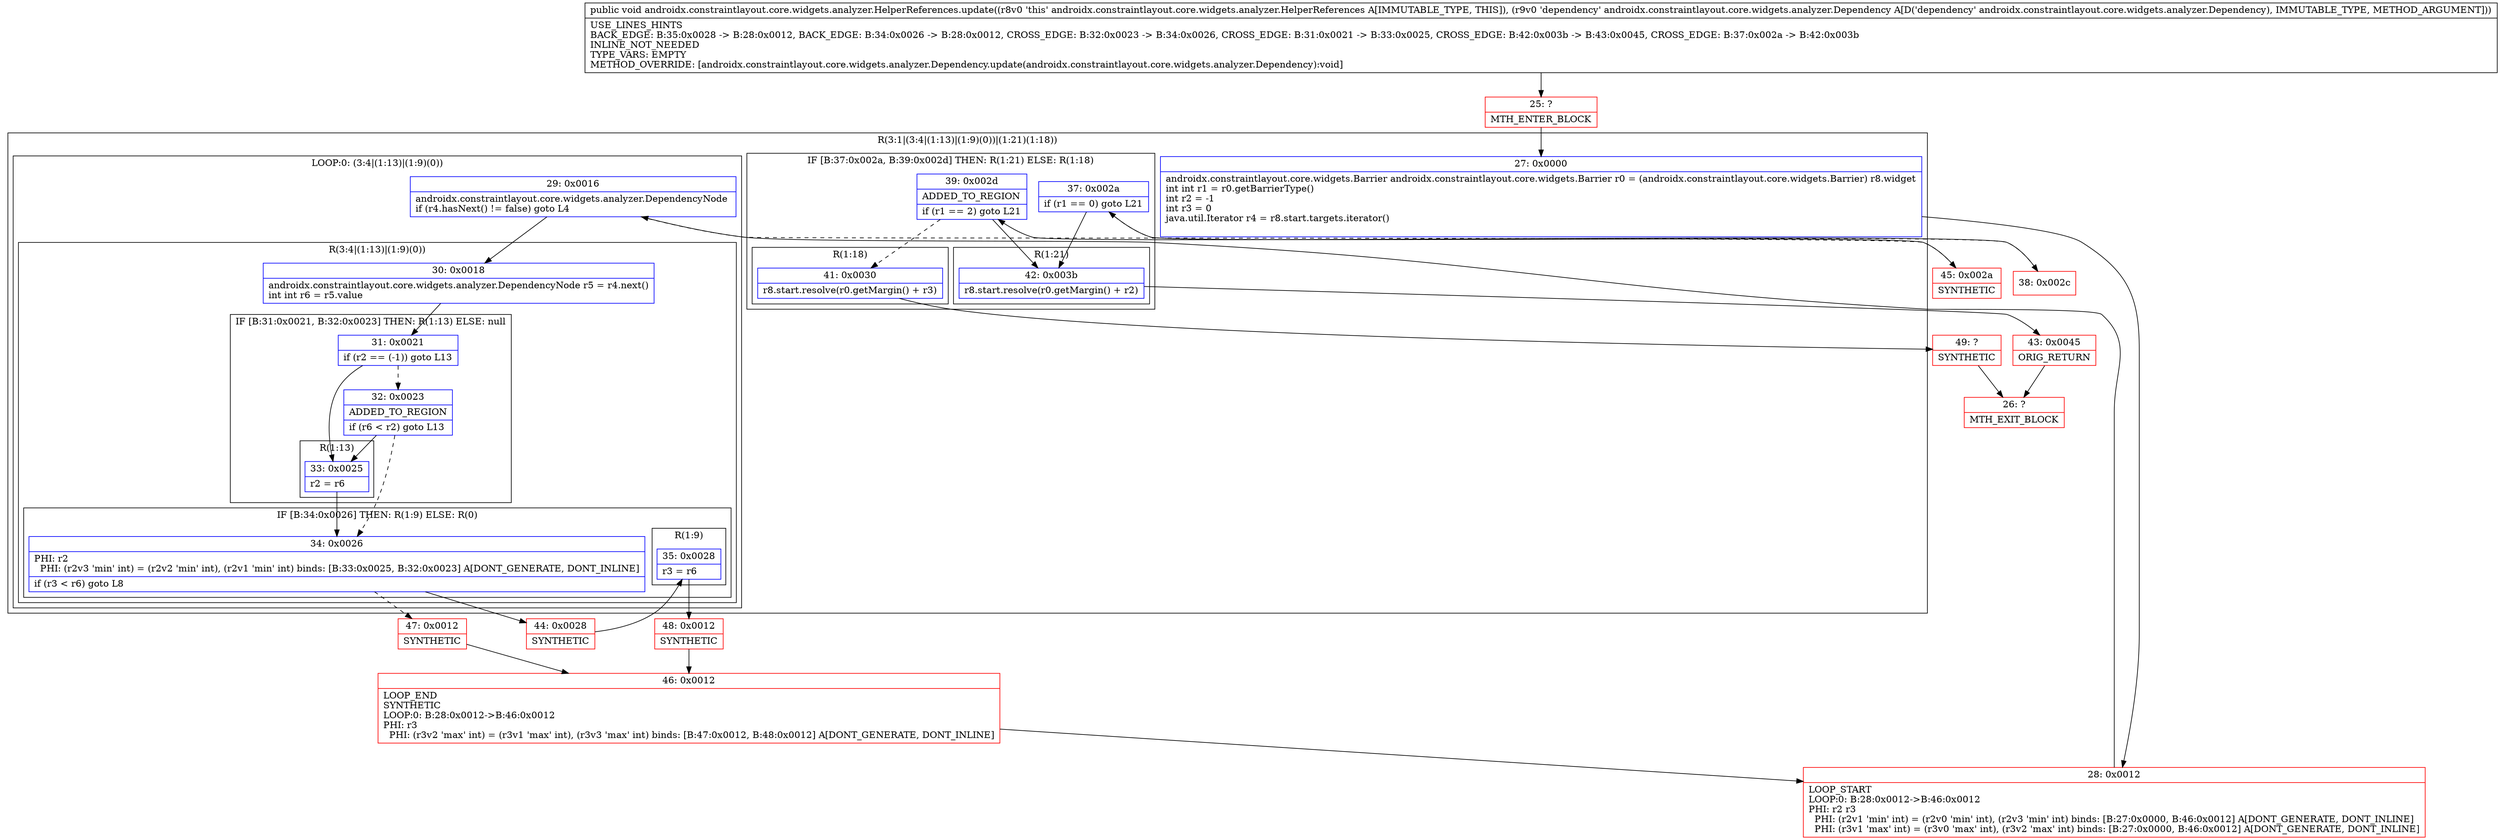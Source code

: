 digraph "CFG forandroidx.constraintlayout.core.widgets.analyzer.HelperReferences.update(Landroidx\/constraintlayout\/core\/widgets\/analyzer\/Dependency;)V" {
subgraph cluster_Region_2126326732 {
label = "R(3:1|(3:4|(1:13)|(1:9)(0))|(1:21)(1:18))";
node [shape=record,color=blue];
Node_27 [shape=record,label="{27\:\ 0x0000|androidx.constraintlayout.core.widgets.Barrier androidx.constraintlayout.core.widgets.Barrier r0 = (androidx.constraintlayout.core.widgets.Barrier) r8.widget\lint int r1 = r0.getBarrierType()\lint r2 = \-1\lint r3 = 0\ljava.util.Iterator r4 = r8.start.targets.iterator()\l\l}"];
subgraph cluster_LoopRegion_559852826 {
label = "LOOP:0: (3:4|(1:13)|(1:9)(0))";
node [shape=record,color=blue];
Node_29 [shape=record,label="{29\:\ 0x0016|androidx.constraintlayout.core.widgets.analyzer.DependencyNode \lif (r4.hasNext() != false) goto L4\l}"];
subgraph cluster_Region_257542649 {
label = "R(3:4|(1:13)|(1:9)(0))";
node [shape=record,color=blue];
Node_30 [shape=record,label="{30\:\ 0x0018|androidx.constraintlayout.core.widgets.analyzer.DependencyNode r5 = r4.next()\lint int r6 = r5.value\l}"];
subgraph cluster_IfRegion_1157390917 {
label = "IF [B:31:0x0021, B:32:0x0023] THEN: R(1:13) ELSE: null";
node [shape=record,color=blue];
Node_31 [shape=record,label="{31\:\ 0x0021|if (r2 == (\-1)) goto L13\l}"];
Node_32 [shape=record,label="{32\:\ 0x0023|ADDED_TO_REGION\l|if (r6 \< r2) goto L13\l}"];
subgraph cluster_Region_819361668 {
label = "R(1:13)";
node [shape=record,color=blue];
Node_33 [shape=record,label="{33\:\ 0x0025|r2 = r6\l}"];
}
}
subgraph cluster_IfRegion_212919740 {
label = "IF [B:34:0x0026] THEN: R(1:9) ELSE: R(0)";
node [shape=record,color=blue];
Node_34 [shape=record,label="{34\:\ 0x0026|PHI: r2 \l  PHI: (r2v3 'min' int) = (r2v2 'min' int), (r2v1 'min' int) binds: [B:33:0x0025, B:32:0x0023] A[DONT_GENERATE, DONT_INLINE]\l|if (r3 \< r6) goto L8\l}"];
subgraph cluster_Region_1039953031 {
label = "R(1:9)";
node [shape=record,color=blue];
Node_35 [shape=record,label="{35\:\ 0x0028|r3 = r6\l}"];
}
subgraph cluster_Region_1119298193 {
label = "R(0)";
node [shape=record,color=blue];
}
}
}
}
subgraph cluster_IfRegion_664980471 {
label = "IF [B:37:0x002a, B:39:0x002d] THEN: R(1:21) ELSE: R(1:18)";
node [shape=record,color=blue];
Node_37 [shape=record,label="{37\:\ 0x002a|if (r1 == 0) goto L21\l}"];
Node_39 [shape=record,label="{39\:\ 0x002d|ADDED_TO_REGION\l|if (r1 == 2) goto L21\l}"];
subgraph cluster_Region_1672674710 {
label = "R(1:21)";
node [shape=record,color=blue];
Node_42 [shape=record,label="{42\:\ 0x003b|r8.start.resolve(r0.getMargin() + r2)\l}"];
}
subgraph cluster_Region_2046848802 {
label = "R(1:18)";
node [shape=record,color=blue];
Node_41 [shape=record,label="{41\:\ 0x0030|r8.start.resolve(r0.getMargin() + r3)\l}"];
}
}
}
Node_25 [shape=record,color=red,label="{25\:\ ?|MTH_ENTER_BLOCK\l}"];
Node_28 [shape=record,color=red,label="{28\:\ 0x0012|LOOP_START\lLOOP:0: B:28:0x0012\-\>B:46:0x0012\lPHI: r2 r3 \l  PHI: (r2v1 'min' int) = (r2v0 'min' int), (r2v3 'min' int) binds: [B:27:0x0000, B:46:0x0012] A[DONT_GENERATE, DONT_INLINE]\l  PHI: (r3v1 'max' int) = (r3v0 'max' int), (r3v2 'max' int) binds: [B:27:0x0000, B:46:0x0012] A[DONT_GENERATE, DONT_INLINE]\l}"];
Node_44 [shape=record,color=red,label="{44\:\ 0x0028|SYNTHETIC\l}"];
Node_48 [shape=record,color=red,label="{48\:\ 0x0012|SYNTHETIC\l}"];
Node_46 [shape=record,color=red,label="{46\:\ 0x0012|LOOP_END\lSYNTHETIC\lLOOP:0: B:28:0x0012\-\>B:46:0x0012\lPHI: r3 \l  PHI: (r3v2 'max' int) = (r3v1 'max' int), (r3v3 'max' int) binds: [B:47:0x0012, B:48:0x0012] A[DONT_GENERATE, DONT_INLINE]\l}"];
Node_47 [shape=record,color=red,label="{47\:\ 0x0012|SYNTHETIC\l}"];
Node_45 [shape=record,color=red,label="{45\:\ 0x002a|SYNTHETIC\l}"];
Node_38 [shape=record,color=red,label="{38\:\ 0x002c}"];
Node_49 [shape=record,color=red,label="{49\:\ ?|SYNTHETIC\l}"];
Node_26 [shape=record,color=red,label="{26\:\ ?|MTH_EXIT_BLOCK\l}"];
Node_43 [shape=record,color=red,label="{43\:\ 0x0045|ORIG_RETURN\l}"];
MethodNode[shape=record,label="{public void androidx.constraintlayout.core.widgets.analyzer.HelperReferences.update((r8v0 'this' androidx.constraintlayout.core.widgets.analyzer.HelperReferences A[IMMUTABLE_TYPE, THIS]), (r9v0 'dependency' androidx.constraintlayout.core.widgets.analyzer.Dependency A[D('dependency' androidx.constraintlayout.core.widgets.analyzer.Dependency), IMMUTABLE_TYPE, METHOD_ARGUMENT]))  | USE_LINES_HINTS\lBACK_EDGE: B:35:0x0028 \-\> B:28:0x0012, BACK_EDGE: B:34:0x0026 \-\> B:28:0x0012, CROSS_EDGE: B:32:0x0023 \-\> B:34:0x0026, CROSS_EDGE: B:31:0x0021 \-\> B:33:0x0025, CROSS_EDGE: B:42:0x003b \-\> B:43:0x0045, CROSS_EDGE: B:37:0x002a \-\> B:42:0x003b\lINLINE_NOT_NEEDED\lTYPE_VARS: EMPTY\lMETHOD_OVERRIDE: [androidx.constraintlayout.core.widgets.analyzer.Dependency.update(androidx.constraintlayout.core.widgets.analyzer.Dependency):void]\l}"];
MethodNode -> Node_25;Node_27 -> Node_28;
Node_29 -> Node_30;
Node_29 -> Node_45[style=dashed];
Node_30 -> Node_31;
Node_31 -> Node_32[style=dashed];
Node_31 -> Node_33;
Node_32 -> Node_33;
Node_32 -> Node_34[style=dashed];
Node_33 -> Node_34;
Node_34 -> Node_44;
Node_34 -> Node_47[style=dashed];
Node_35 -> Node_48;
Node_37 -> Node_38[style=dashed];
Node_37 -> Node_42;
Node_39 -> Node_41[style=dashed];
Node_39 -> Node_42;
Node_42 -> Node_43;
Node_41 -> Node_49;
Node_25 -> Node_27;
Node_28 -> Node_29;
Node_44 -> Node_35;
Node_48 -> Node_46;
Node_46 -> Node_28;
Node_47 -> Node_46;
Node_45 -> Node_37;
Node_38 -> Node_39;
Node_49 -> Node_26;
Node_43 -> Node_26;
}

